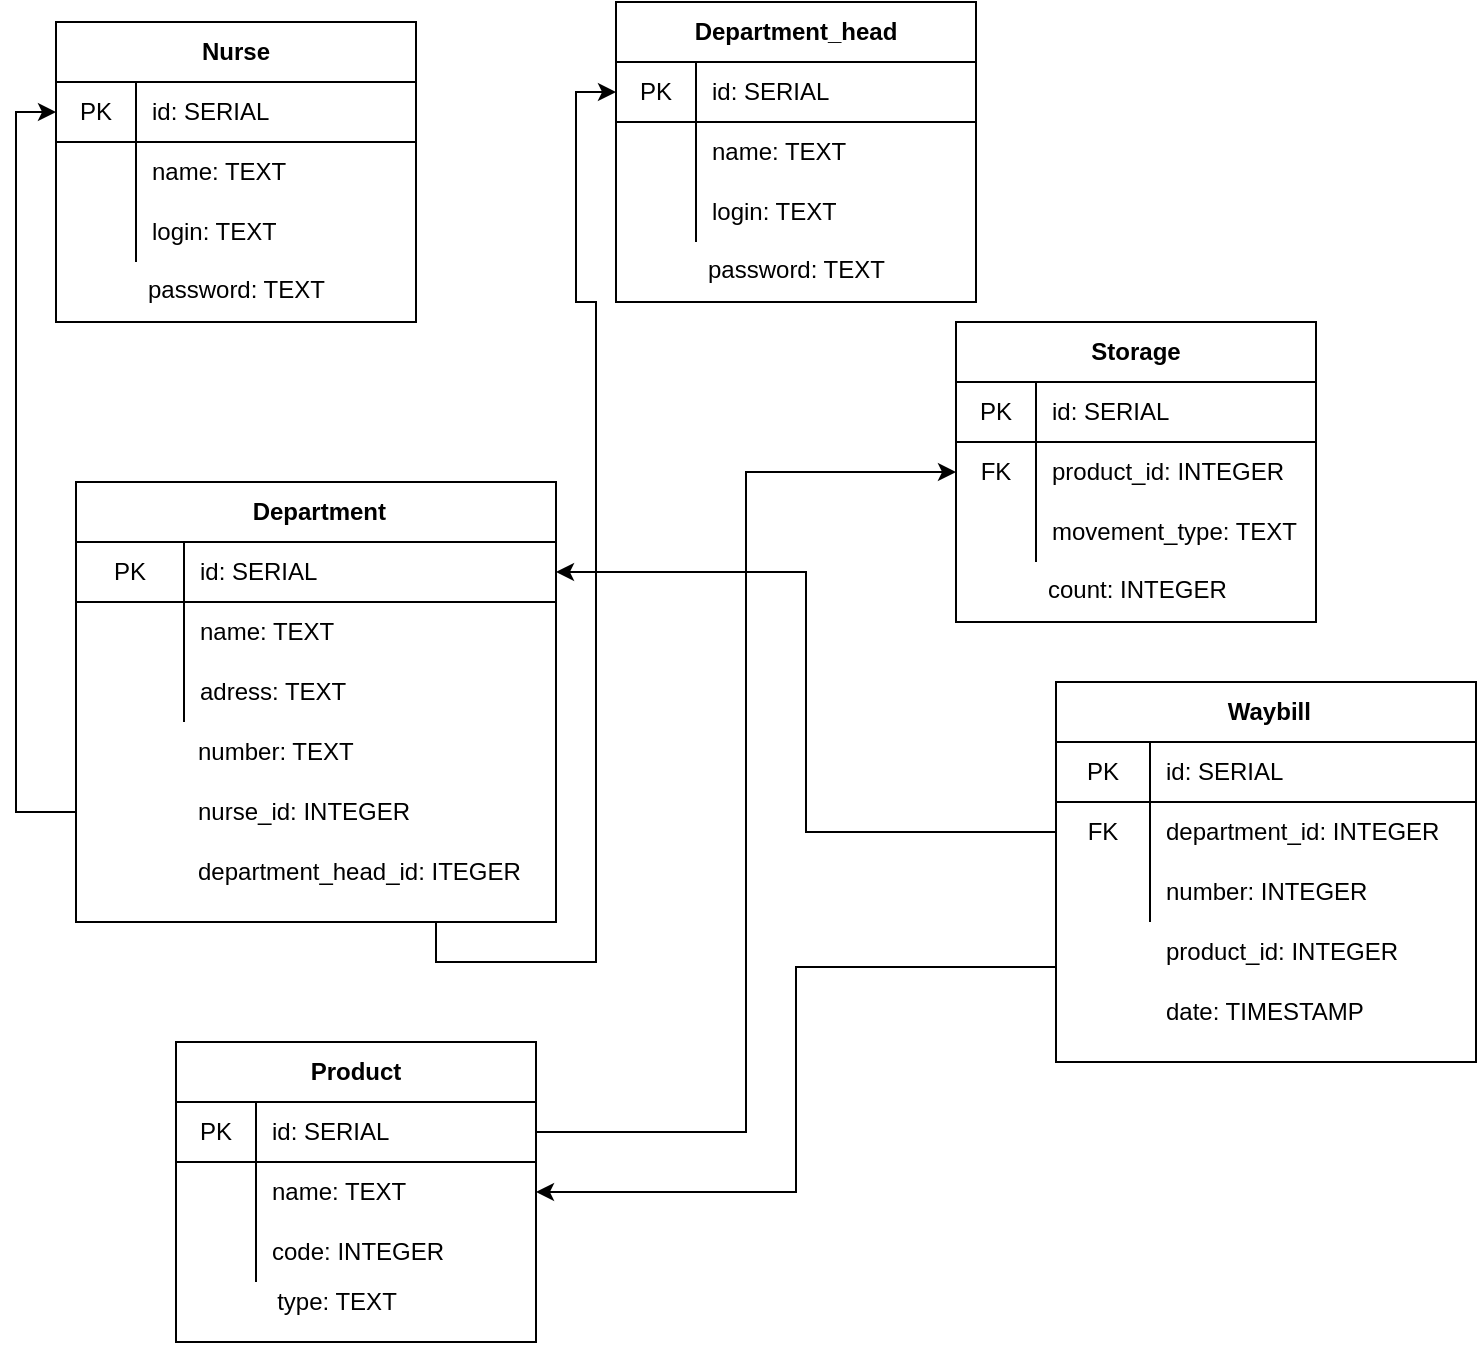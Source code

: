 <mxfile version="14.1.9" type="github">
  <diagram id="KguO-HYiw2e8zBTugsg_" name="Страница 1">
    <mxGraphModel dx="946" dy="645" grid="1" gridSize="10" guides="1" tooltips="1" connect="1" arrows="1" fold="1" page="1" pageScale="1" pageWidth="827" pageHeight="1169" math="0" shadow="0">
      <root>
        <mxCell id="0" />
        <mxCell id="1" parent="0" />
        <mxCell id="tPiVp-EfuXoKE001sh_u-19" value="" style="group" vertex="1" connectable="0" parent="1">
          <mxGeometry x="80" y="80" width="180" height="150" as="geometry" />
        </mxCell>
        <mxCell id="tPiVp-EfuXoKE001sh_u-8" value="Nurse" style="shape=table;html=1;whiteSpace=wrap;startSize=30;container=1;collapsible=0;childLayout=tableLayout;fixedRows=1;rowLines=0;fontStyle=1;align=center;" vertex="1" parent="tPiVp-EfuXoKE001sh_u-19">
          <mxGeometry width="180" height="150" as="geometry" />
        </mxCell>
        <mxCell id="tPiVp-EfuXoKE001sh_u-9" value="" style="shape=partialRectangle;html=1;whiteSpace=wrap;collapsible=0;dropTarget=0;pointerEvents=0;fillColor=none;top=0;left=0;bottom=1;right=0;points=[[0,0.5],[1,0.5]];portConstraint=eastwest;" vertex="1" parent="tPiVp-EfuXoKE001sh_u-8">
          <mxGeometry y="30" width="180" height="30" as="geometry" />
        </mxCell>
        <mxCell id="tPiVp-EfuXoKE001sh_u-10" value="PK" style="shape=partialRectangle;html=1;whiteSpace=wrap;connectable=0;fillColor=none;top=0;left=0;bottom=0;right=0;overflow=hidden;" vertex="1" parent="tPiVp-EfuXoKE001sh_u-9">
          <mxGeometry width="40" height="30" as="geometry" />
        </mxCell>
        <mxCell id="tPiVp-EfuXoKE001sh_u-11" value="id: SERIAL" style="shape=partialRectangle;html=1;whiteSpace=wrap;connectable=0;fillColor=none;top=0;left=0;bottom=0;right=0;align=left;spacingLeft=6;overflow=hidden;" vertex="1" parent="tPiVp-EfuXoKE001sh_u-9">
          <mxGeometry x="40" width="140" height="30" as="geometry" />
        </mxCell>
        <mxCell id="tPiVp-EfuXoKE001sh_u-12" value="" style="shape=partialRectangle;html=1;whiteSpace=wrap;collapsible=0;dropTarget=0;pointerEvents=0;fillColor=none;top=0;left=0;bottom=0;right=0;points=[[0,0.5],[1,0.5]];portConstraint=eastwest;" vertex="1" parent="tPiVp-EfuXoKE001sh_u-8">
          <mxGeometry y="60" width="180" height="30" as="geometry" />
        </mxCell>
        <mxCell id="tPiVp-EfuXoKE001sh_u-13" value="" style="shape=partialRectangle;html=1;whiteSpace=wrap;connectable=0;fillColor=none;top=0;left=0;bottom=0;right=0;overflow=hidden;" vertex="1" parent="tPiVp-EfuXoKE001sh_u-12">
          <mxGeometry width="40" height="30" as="geometry" />
        </mxCell>
        <mxCell id="tPiVp-EfuXoKE001sh_u-14" value="name: TEXT" style="shape=partialRectangle;html=1;whiteSpace=wrap;connectable=0;fillColor=none;top=0;left=0;bottom=0;right=0;align=left;spacingLeft=6;overflow=hidden;" vertex="1" parent="tPiVp-EfuXoKE001sh_u-12">
          <mxGeometry x="40" width="140" height="30" as="geometry" />
        </mxCell>
        <mxCell id="tPiVp-EfuXoKE001sh_u-15" value="" style="shape=partialRectangle;html=1;whiteSpace=wrap;collapsible=0;dropTarget=0;pointerEvents=0;fillColor=none;top=0;left=0;bottom=0;right=0;points=[[0,0.5],[1,0.5]];portConstraint=eastwest;" vertex="1" parent="tPiVp-EfuXoKE001sh_u-8">
          <mxGeometry y="90" width="180" height="30" as="geometry" />
        </mxCell>
        <mxCell id="tPiVp-EfuXoKE001sh_u-16" value="" style="shape=partialRectangle;html=1;whiteSpace=wrap;connectable=0;fillColor=none;top=0;left=0;bottom=0;right=0;overflow=hidden;" vertex="1" parent="tPiVp-EfuXoKE001sh_u-15">
          <mxGeometry width="40" height="30" as="geometry" />
        </mxCell>
        <mxCell id="tPiVp-EfuXoKE001sh_u-17" value="login: TEXT" style="shape=partialRectangle;html=1;whiteSpace=wrap;connectable=0;fillColor=none;top=0;left=0;bottom=0;right=0;align=left;spacingLeft=6;overflow=hidden;" vertex="1" parent="tPiVp-EfuXoKE001sh_u-15">
          <mxGeometry x="40" width="140" height="30" as="geometry" />
        </mxCell>
        <mxCell id="tPiVp-EfuXoKE001sh_u-18" value="password: TEXT" style="text;strokeColor=none;fillColor=none;align=left;verticalAlign=top;spacingLeft=4;spacingRight=4;overflow=hidden;rotatable=0;points=[[0,0.5],[1,0.5]];portConstraint=eastwest;" vertex="1" parent="tPiVp-EfuXoKE001sh_u-19">
          <mxGeometry x="40" y="120" width="120" height="26" as="geometry" />
        </mxCell>
        <mxCell id="tPiVp-EfuXoKE001sh_u-31" value="" style="group" vertex="1" connectable="0" parent="1">
          <mxGeometry x="360" y="70" width="180" height="150" as="geometry" />
        </mxCell>
        <mxCell id="tPiVp-EfuXoKE001sh_u-20" value="Department_head" style="shape=table;html=1;whiteSpace=wrap;startSize=30;container=1;collapsible=0;childLayout=tableLayout;fixedRows=1;rowLines=0;fontStyle=1;align=center;" vertex="1" parent="tPiVp-EfuXoKE001sh_u-31">
          <mxGeometry width="180" height="150" as="geometry" />
        </mxCell>
        <mxCell id="tPiVp-EfuXoKE001sh_u-21" value="" style="shape=partialRectangle;html=1;whiteSpace=wrap;collapsible=0;dropTarget=0;pointerEvents=0;fillColor=none;top=0;left=0;bottom=1;right=0;points=[[0,0.5],[1,0.5]];portConstraint=eastwest;" vertex="1" parent="tPiVp-EfuXoKE001sh_u-20">
          <mxGeometry y="30" width="180" height="30" as="geometry" />
        </mxCell>
        <mxCell id="tPiVp-EfuXoKE001sh_u-22" value="PK" style="shape=partialRectangle;html=1;whiteSpace=wrap;connectable=0;fillColor=none;top=0;left=0;bottom=0;right=0;overflow=hidden;" vertex="1" parent="tPiVp-EfuXoKE001sh_u-21">
          <mxGeometry width="40" height="30" as="geometry" />
        </mxCell>
        <mxCell id="tPiVp-EfuXoKE001sh_u-23" value="id: SERIAL" style="shape=partialRectangle;html=1;whiteSpace=wrap;connectable=0;fillColor=none;top=0;left=0;bottom=0;right=0;align=left;spacingLeft=6;overflow=hidden;" vertex="1" parent="tPiVp-EfuXoKE001sh_u-21">
          <mxGeometry x="40" width="140" height="30" as="geometry" />
        </mxCell>
        <mxCell id="tPiVp-EfuXoKE001sh_u-24" value="" style="shape=partialRectangle;html=1;whiteSpace=wrap;collapsible=0;dropTarget=0;pointerEvents=0;fillColor=none;top=0;left=0;bottom=0;right=0;points=[[0,0.5],[1,0.5]];portConstraint=eastwest;" vertex="1" parent="tPiVp-EfuXoKE001sh_u-20">
          <mxGeometry y="60" width="180" height="30" as="geometry" />
        </mxCell>
        <mxCell id="tPiVp-EfuXoKE001sh_u-25" value="" style="shape=partialRectangle;html=1;whiteSpace=wrap;connectable=0;fillColor=none;top=0;left=0;bottom=0;right=0;overflow=hidden;" vertex="1" parent="tPiVp-EfuXoKE001sh_u-24">
          <mxGeometry width="40" height="30" as="geometry" />
        </mxCell>
        <mxCell id="tPiVp-EfuXoKE001sh_u-26" value="name: TEXT" style="shape=partialRectangle;html=1;whiteSpace=wrap;connectable=0;fillColor=none;top=0;left=0;bottom=0;right=0;align=left;spacingLeft=6;overflow=hidden;" vertex="1" parent="tPiVp-EfuXoKE001sh_u-24">
          <mxGeometry x="40" width="140" height="30" as="geometry" />
        </mxCell>
        <mxCell id="tPiVp-EfuXoKE001sh_u-27" value="" style="shape=partialRectangle;html=1;whiteSpace=wrap;collapsible=0;dropTarget=0;pointerEvents=0;fillColor=none;top=0;left=0;bottom=0;right=0;points=[[0,0.5],[1,0.5]];portConstraint=eastwest;" vertex="1" parent="tPiVp-EfuXoKE001sh_u-20">
          <mxGeometry y="90" width="180" height="30" as="geometry" />
        </mxCell>
        <mxCell id="tPiVp-EfuXoKE001sh_u-28" value="" style="shape=partialRectangle;html=1;whiteSpace=wrap;connectable=0;fillColor=none;top=0;left=0;bottom=0;right=0;overflow=hidden;" vertex="1" parent="tPiVp-EfuXoKE001sh_u-27">
          <mxGeometry width="40" height="30" as="geometry" />
        </mxCell>
        <mxCell id="tPiVp-EfuXoKE001sh_u-29" value="login: TEXT" style="shape=partialRectangle;html=1;whiteSpace=wrap;connectable=0;fillColor=none;top=0;left=0;bottom=0;right=0;align=left;spacingLeft=6;overflow=hidden;" vertex="1" parent="tPiVp-EfuXoKE001sh_u-27">
          <mxGeometry x="40" width="140" height="30" as="geometry" />
        </mxCell>
        <mxCell id="tPiVp-EfuXoKE001sh_u-30" value="password: TEXT" style="text;strokeColor=none;fillColor=none;align=left;verticalAlign=top;spacingLeft=4;spacingRight=4;overflow=hidden;rotatable=0;points=[[0,0.5],[1,0.5]];portConstraint=eastwest;" vertex="1" parent="tPiVp-EfuXoKE001sh_u-31">
          <mxGeometry x="40" y="120" width="100" height="26" as="geometry" />
        </mxCell>
        <mxCell id="tPiVp-EfuXoKE001sh_u-53" value="" style="group" vertex="1" connectable="0" parent="1">
          <mxGeometry x="140" y="590" width="180" height="150" as="geometry" />
        </mxCell>
        <mxCell id="tPiVp-EfuXoKE001sh_u-42" value="Product" style="shape=table;html=1;whiteSpace=wrap;startSize=30;container=1;collapsible=0;childLayout=tableLayout;fixedRows=1;rowLines=0;fontStyle=1;align=center;" vertex="1" parent="tPiVp-EfuXoKE001sh_u-53">
          <mxGeometry width="180" height="150" as="geometry" />
        </mxCell>
        <mxCell id="tPiVp-EfuXoKE001sh_u-43" value="" style="shape=partialRectangle;html=1;whiteSpace=wrap;collapsible=0;dropTarget=0;pointerEvents=0;fillColor=none;top=0;left=0;bottom=1;right=0;points=[[0,0.5],[1,0.5]];portConstraint=eastwest;" vertex="1" parent="tPiVp-EfuXoKE001sh_u-42">
          <mxGeometry y="30" width="180" height="30" as="geometry" />
        </mxCell>
        <mxCell id="tPiVp-EfuXoKE001sh_u-44" value="PK" style="shape=partialRectangle;html=1;whiteSpace=wrap;connectable=0;fillColor=none;top=0;left=0;bottom=0;right=0;overflow=hidden;" vertex="1" parent="tPiVp-EfuXoKE001sh_u-43">
          <mxGeometry width="40" height="30" as="geometry" />
        </mxCell>
        <mxCell id="tPiVp-EfuXoKE001sh_u-45" value="id: SERIAL" style="shape=partialRectangle;html=1;whiteSpace=wrap;connectable=0;fillColor=none;top=0;left=0;bottom=0;right=0;align=left;spacingLeft=6;overflow=hidden;" vertex="1" parent="tPiVp-EfuXoKE001sh_u-43">
          <mxGeometry x="40" width="140" height="30" as="geometry" />
        </mxCell>
        <mxCell id="tPiVp-EfuXoKE001sh_u-46" value="" style="shape=partialRectangle;html=1;whiteSpace=wrap;collapsible=0;dropTarget=0;pointerEvents=0;fillColor=none;top=0;left=0;bottom=0;right=0;points=[[0,0.5],[1,0.5]];portConstraint=eastwest;" vertex="1" parent="tPiVp-EfuXoKE001sh_u-42">
          <mxGeometry y="60" width="180" height="30" as="geometry" />
        </mxCell>
        <mxCell id="tPiVp-EfuXoKE001sh_u-47" value="" style="shape=partialRectangle;html=1;whiteSpace=wrap;connectable=0;fillColor=none;top=0;left=0;bottom=0;right=0;overflow=hidden;" vertex="1" parent="tPiVp-EfuXoKE001sh_u-46">
          <mxGeometry width="40" height="30" as="geometry" />
        </mxCell>
        <mxCell id="tPiVp-EfuXoKE001sh_u-48" value="name: TEXT" style="shape=partialRectangle;html=1;whiteSpace=wrap;connectable=0;fillColor=none;top=0;left=0;bottom=0;right=0;align=left;spacingLeft=6;overflow=hidden;" vertex="1" parent="tPiVp-EfuXoKE001sh_u-46">
          <mxGeometry x="40" width="140" height="30" as="geometry" />
        </mxCell>
        <mxCell id="tPiVp-EfuXoKE001sh_u-49" value="" style="shape=partialRectangle;html=1;whiteSpace=wrap;collapsible=0;dropTarget=0;pointerEvents=0;fillColor=none;top=0;left=0;bottom=0;right=0;points=[[0,0.5],[1,0.5]];portConstraint=eastwest;" vertex="1" parent="tPiVp-EfuXoKE001sh_u-42">
          <mxGeometry y="90" width="180" height="30" as="geometry" />
        </mxCell>
        <mxCell id="tPiVp-EfuXoKE001sh_u-50" value="" style="shape=partialRectangle;html=1;whiteSpace=wrap;connectable=0;fillColor=none;top=0;left=0;bottom=0;right=0;overflow=hidden;" vertex="1" parent="tPiVp-EfuXoKE001sh_u-49">
          <mxGeometry width="40" height="30" as="geometry" />
        </mxCell>
        <mxCell id="tPiVp-EfuXoKE001sh_u-51" value="code: INTEGER" style="shape=partialRectangle;html=1;whiteSpace=wrap;connectable=0;fillColor=none;top=0;left=0;bottom=0;right=0;align=left;spacingLeft=6;overflow=hidden;" vertex="1" parent="tPiVp-EfuXoKE001sh_u-49">
          <mxGeometry x="40" width="140" height="30" as="geometry" />
        </mxCell>
        <mxCell id="tPiVp-EfuXoKE001sh_u-52" value="type: TEXT" style="text;html=1;align=center;verticalAlign=middle;resizable=0;points=[];autosize=1;" vertex="1" parent="tPiVp-EfuXoKE001sh_u-53">
          <mxGeometry x="40" y="120" width="80" height="20" as="geometry" />
        </mxCell>
        <mxCell id="tPiVp-EfuXoKE001sh_u-54" style="edgeStyle=orthogonalEdgeStyle;rounded=0;orthogonalLoop=1;jettySize=auto;html=1;exitX=1;exitY=0.5;exitDx=0;exitDy=0;entryX=0;entryY=0.5;entryDx=0;entryDy=0;" edge="1" parent="1" source="tPiVp-EfuXoKE001sh_u-43" target="tPiVp-EfuXoKE001sh_u-36">
          <mxGeometry relative="1" as="geometry" />
        </mxCell>
        <mxCell id="tPiVp-EfuXoKE001sh_u-56" value="" style="group" vertex="1" connectable="0" parent="1">
          <mxGeometry x="530" y="230" width="180" height="150" as="geometry" />
        </mxCell>
        <mxCell id="tPiVp-EfuXoKE001sh_u-32" value="Storage" style="shape=table;html=1;whiteSpace=wrap;startSize=30;container=1;collapsible=0;childLayout=tableLayout;fixedRows=1;rowLines=0;fontStyle=1;align=center;" vertex="1" parent="tPiVp-EfuXoKE001sh_u-56">
          <mxGeometry width="180" height="150" as="geometry" />
        </mxCell>
        <mxCell id="tPiVp-EfuXoKE001sh_u-33" value="" style="shape=partialRectangle;html=1;whiteSpace=wrap;collapsible=0;dropTarget=0;pointerEvents=0;fillColor=none;top=0;left=0;bottom=1;right=0;points=[[0,0.5],[1,0.5]];portConstraint=eastwest;" vertex="1" parent="tPiVp-EfuXoKE001sh_u-32">
          <mxGeometry y="30" width="180" height="30" as="geometry" />
        </mxCell>
        <mxCell id="tPiVp-EfuXoKE001sh_u-34" value="PK" style="shape=partialRectangle;html=1;whiteSpace=wrap;connectable=0;fillColor=none;top=0;left=0;bottom=0;right=0;overflow=hidden;" vertex="1" parent="tPiVp-EfuXoKE001sh_u-33">
          <mxGeometry width="40" height="30" as="geometry" />
        </mxCell>
        <mxCell id="tPiVp-EfuXoKE001sh_u-35" value="id: SERIAL" style="shape=partialRectangle;html=1;whiteSpace=wrap;connectable=0;fillColor=none;top=0;left=0;bottom=0;right=0;align=left;spacingLeft=6;overflow=hidden;" vertex="1" parent="tPiVp-EfuXoKE001sh_u-33">
          <mxGeometry x="40" width="140" height="30" as="geometry" />
        </mxCell>
        <mxCell id="tPiVp-EfuXoKE001sh_u-36" value="" style="shape=partialRectangle;html=1;whiteSpace=wrap;collapsible=0;dropTarget=0;pointerEvents=0;fillColor=none;top=0;left=0;bottom=0;right=0;points=[[0,0.5],[1,0.5]];portConstraint=eastwest;" vertex="1" parent="tPiVp-EfuXoKE001sh_u-32">
          <mxGeometry y="60" width="180" height="30" as="geometry" />
        </mxCell>
        <mxCell id="tPiVp-EfuXoKE001sh_u-37" value="FK" style="shape=partialRectangle;html=1;whiteSpace=wrap;connectable=0;fillColor=none;top=0;left=0;bottom=0;right=0;overflow=hidden;" vertex="1" parent="tPiVp-EfuXoKE001sh_u-36">
          <mxGeometry width="40" height="30" as="geometry" />
        </mxCell>
        <mxCell id="tPiVp-EfuXoKE001sh_u-38" value="product_id: INTEGER" style="shape=partialRectangle;html=1;whiteSpace=wrap;connectable=0;fillColor=none;top=0;left=0;bottom=0;right=0;align=left;spacingLeft=6;overflow=hidden;" vertex="1" parent="tPiVp-EfuXoKE001sh_u-36">
          <mxGeometry x="40" width="140" height="30" as="geometry" />
        </mxCell>
        <mxCell id="tPiVp-EfuXoKE001sh_u-39" value="" style="shape=partialRectangle;html=1;whiteSpace=wrap;collapsible=0;dropTarget=0;pointerEvents=0;fillColor=none;top=0;left=0;bottom=0;right=0;points=[[0,0.5],[1,0.5]];portConstraint=eastwest;" vertex="1" parent="tPiVp-EfuXoKE001sh_u-32">
          <mxGeometry y="90" width="180" height="30" as="geometry" />
        </mxCell>
        <mxCell id="tPiVp-EfuXoKE001sh_u-40" value="" style="shape=partialRectangle;html=1;whiteSpace=wrap;connectable=0;fillColor=none;top=0;left=0;bottom=0;right=0;overflow=hidden;" vertex="1" parent="tPiVp-EfuXoKE001sh_u-39">
          <mxGeometry width="40" height="30" as="geometry" />
        </mxCell>
        <mxCell id="tPiVp-EfuXoKE001sh_u-41" value="movement_type: TEXT" style="shape=partialRectangle;html=1;whiteSpace=wrap;connectable=0;fillColor=none;top=0;left=0;bottom=0;right=0;align=left;spacingLeft=6;overflow=hidden;" vertex="1" parent="tPiVp-EfuXoKE001sh_u-39">
          <mxGeometry x="40" width="140" height="30" as="geometry" />
        </mxCell>
        <mxCell id="tPiVp-EfuXoKE001sh_u-55" value="count: INTEGER" style="text;strokeColor=none;fillColor=none;align=left;verticalAlign=top;spacingLeft=4;spacingRight=4;overflow=hidden;rotatable=0;points=[[0,0.5],[1,0.5]];portConstraint=eastwest;" vertex="1" parent="tPiVp-EfuXoKE001sh_u-56">
          <mxGeometry x="40" y="120" width="130" height="26" as="geometry" />
        </mxCell>
        <mxCell id="tPiVp-EfuXoKE001sh_u-80" value="" style="group" vertex="1" connectable="0" parent="1">
          <mxGeometry x="90" y="310" width="240" height="220" as="geometry" />
        </mxCell>
        <mxCell id="tPiVp-EfuXoKE001sh_u-67" value="&amp;nbsp;Department" style="shape=table;html=1;whiteSpace=wrap;startSize=30;container=1;collapsible=0;childLayout=tableLayout;fixedRows=1;rowLines=0;fontStyle=1;align=center;" vertex="1" parent="tPiVp-EfuXoKE001sh_u-80">
          <mxGeometry width="240" height="220" as="geometry" />
        </mxCell>
        <mxCell id="tPiVp-EfuXoKE001sh_u-68" value="" style="shape=partialRectangle;html=1;whiteSpace=wrap;collapsible=0;dropTarget=0;pointerEvents=0;fillColor=none;top=0;left=0;bottom=1;right=0;points=[[0,0.5],[1,0.5]];portConstraint=eastwest;" vertex="1" parent="tPiVp-EfuXoKE001sh_u-67">
          <mxGeometry y="30" width="240" height="30" as="geometry" />
        </mxCell>
        <mxCell id="tPiVp-EfuXoKE001sh_u-69" value="PK" style="shape=partialRectangle;html=1;whiteSpace=wrap;connectable=0;fillColor=none;top=0;left=0;bottom=0;right=0;overflow=hidden;" vertex="1" parent="tPiVp-EfuXoKE001sh_u-68">
          <mxGeometry width="54" height="30" as="geometry" />
        </mxCell>
        <mxCell id="tPiVp-EfuXoKE001sh_u-70" value="id: SERIAL" style="shape=partialRectangle;html=1;whiteSpace=wrap;connectable=0;fillColor=none;top=0;left=0;bottom=0;right=0;align=left;spacingLeft=6;overflow=hidden;" vertex="1" parent="tPiVp-EfuXoKE001sh_u-68">
          <mxGeometry x="54" width="186" height="30" as="geometry" />
        </mxCell>
        <mxCell id="tPiVp-EfuXoKE001sh_u-71" value="" style="shape=partialRectangle;html=1;whiteSpace=wrap;collapsible=0;dropTarget=0;pointerEvents=0;fillColor=none;top=0;left=0;bottom=0;right=0;points=[[0,0.5],[1,0.5]];portConstraint=eastwest;" vertex="1" parent="tPiVp-EfuXoKE001sh_u-67">
          <mxGeometry y="60" width="240" height="30" as="geometry" />
        </mxCell>
        <mxCell id="tPiVp-EfuXoKE001sh_u-72" value="" style="shape=partialRectangle;html=1;whiteSpace=wrap;connectable=0;fillColor=none;top=0;left=0;bottom=0;right=0;overflow=hidden;" vertex="1" parent="tPiVp-EfuXoKE001sh_u-71">
          <mxGeometry width="54" height="30" as="geometry" />
        </mxCell>
        <mxCell id="tPiVp-EfuXoKE001sh_u-73" value="name: TEXT" style="shape=partialRectangle;html=1;whiteSpace=wrap;connectable=0;fillColor=none;top=0;left=0;bottom=0;right=0;align=left;spacingLeft=6;overflow=hidden;" vertex="1" parent="tPiVp-EfuXoKE001sh_u-71">
          <mxGeometry x="54" width="186" height="30" as="geometry" />
        </mxCell>
        <mxCell id="tPiVp-EfuXoKE001sh_u-74" value="" style="shape=partialRectangle;html=1;whiteSpace=wrap;collapsible=0;dropTarget=0;pointerEvents=0;fillColor=none;top=0;left=0;bottom=0;right=0;points=[[0,0.5],[1,0.5]];portConstraint=eastwest;" vertex="1" parent="tPiVp-EfuXoKE001sh_u-67">
          <mxGeometry y="90" width="240" height="30" as="geometry" />
        </mxCell>
        <mxCell id="tPiVp-EfuXoKE001sh_u-75" value="" style="shape=partialRectangle;html=1;whiteSpace=wrap;connectable=0;fillColor=none;top=0;left=0;bottom=0;right=0;overflow=hidden;" vertex="1" parent="tPiVp-EfuXoKE001sh_u-74">
          <mxGeometry width="54" height="30" as="geometry" />
        </mxCell>
        <mxCell id="tPiVp-EfuXoKE001sh_u-76" value="adress: TEXT" style="shape=partialRectangle;html=1;whiteSpace=wrap;connectable=0;fillColor=none;top=0;left=0;bottom=0;right=0;align=left;spacingLeft=6;overflow=hidden;" vertex="1" parent="tPiVp-EfuXoKE001sh_u-74">
          <mxGeometry x="54" width="186" height="30" as="geometry" />
        </mxCell>
        <mxCell id="tPiVp-EfuXoKE001sh_u-77" value="number: TEXT" style="shape=partialRectangle;html=1;whiteSpace=wrap;connectable=0;fillColor=none;top=0;left=0;bottom=0;right=0;align=left;spacingLeft=6;overflow=hidden;" vertex="1" parent="tPiVp-EfuXoKE001sh_u-80">
          <mxGeometry x="53.333" y="120" width="186.667" height="30" as="geometry" />
        </mxCell>
        <mxCell id="tPiVp-EfuXoKE001sh_u-78" value="nurse_id: INTEGER&lt;span style=&quot;color: rgba(0 , 0 , 0 , 0) ; font-family: monospace ; font-size: 0px&quot;&gt;%3CmxGraphModel%3E%3Croot%3E%3CmxCell%20id%3D%220%22%2F%3E%3CmxCell%20id%3D%221%22%20parent%3D%220%22%2F%3E%3CmxCell%20id%3D%222%22%20value%3D%22adress%3A%20TEXT%22%20style%3D%22shape%3DpartialRectangle%3Bhtml%3D1%3BwhiteSpace%3Dwrap%3Bconnectable%3D0%3BfillColor%3Dnone%3Btop%3D0%3Bleft%3D0%3Bbottom%3D0%3Bright%3D0%3Balign%3Dleft%3BspacingLeft%3D6%3Boverflow%3Dhidden%3B%22%20vertex%3D%221%22%20parent%3D%221%22%3E%3CmxGeometry%20x%3D%22170%22%20y%3D%22640%22%20width%3D%22140%22%20height%3D%2230%22%20as%3D%22geometry%22%2F%3E%3C%2FmxCell%3E%3C%2Froot%3E%3C%2FmxGraphModel%3E&lt;/span&gt;" style="shape=partialRectangle;html=1;whiteSpace=wrap;connectable=0;fillColor=none;top=0;left=0;bottom=0;right=0;align=left;spacingLeft=6;overflow=hidden;" vertex="1" parent="tPiVp-EfuXoKE001sh_u-80">
          <mxGeometry x="53.333" y="150" width="186.667" height="30" as="geometry" />
        </mxCell>
        <mxCell id="tPiVp-EfuXoKE001sh_u-79" value="department_head_id: ITEGER" style="shape=partialRectangle;html=1;whiteSpace=wrap;connectable=0;fillColor=none;top=0;left=0;bottom=0;right=0;align=left;spacingLeft=6;overflow=hidden;" vertex="1" parent="tPiVp-EfuXoKE001sh_u-80">
          <mxGeometry x="53.333" y="180" width="186.667" height="30" as="geometry" />
        </mxCell>
        <mxCell id="tPiVp-EfuXoKE001sh_u-81" style="edgeStyle=orthogonalEdgeStyle;rounded=0;orthogonalLoop=1;jettySize=auto;html=1;exitX=0;exitY=0.75;exitDx=0;exitDy=0;entryX=0;entryY=0.5;entryDx=0;entryDy=0;" edge="1" parent="1" source="tPiVp-EfuXoKE001sh_u-67" target="tPiVp-EfuXoKE001sh_u-9">
          <mxGeometry relative="1" as="geometry" />
        </mxCell>
        <mxCell id="tPiVp-EfuXoKE001sh_u-82" style="edgeStyle=orthogonalEdgeStyle;rounded=0;orthogonalLoop=1;jettySize=auto;html=1;exitX=0.75;exitY=1;exitDx=0;exitDy=0;entryX=0;entryY=0.5;entryDx=0;entryDy=0;" edge="1" parent="1" source="tPiVp-EfuXoKE001sh_u-67" target="tPiVp-EfuXoKE001sh_u-21">
          <mxGeometry relative="1" as="geometry" />
        </mxCell>
        <mxCell id="tPiVp-EfuXoKE001sh_u-84" style="edgeStyle=orthogonalEdgeStyle;rounded=0;orthogonalLoop=1;jettySize=auto;html=1;exitX=0;exitY=0.5;exitDx=0;exitDy=0;entryX=1;entryY=0.5;entryDx=0;entryDy=0;" edge="1" parent="1" source="tPiVp-EfuXoKE001sh_u-61" target="tPiVp-EfuXoKE001sh_u-68">
          <mxGeometry relative="1" as="geometry" />
        </mxCell>
        <mxCell id="tPiVp-EfuXoKE001sh_u-89" value="" style="group" vertex="1" connectable="0" parent="1">
          <mxGeometry x="580" y="410" width="210" height="190" as="geometry" />
        </mxCell>
        <mxCell id="tPiVp-EfuXoKE001sh_u-57" value="&amp;nbsp;Waybill" style="shape=table;html=1;whiteSpace=wrap;startSize=30;container=1;collapsible=0;childLayout=tableLayout;fixedRows=1;rowLines=0;fontStyle=1;align=center;" vertex="1" parent="tPiVp-EfuXoKE001sh_u-89">
          <mxGeometry width="210" height="190" as="geometry" />
        </mxCell>
        <mxCell id="tPiVp-EfuXoKE001sh_u-58" value="" style="shape=partialRectangle;html=1;whiteSpace=wrap;collapsible=0;dropTarget=0;pointerEvents=0;fillColor=none;top=0;left=0;bottom=1;right=0;points=[[0,0.5],[1,0.5]];portConstraint=eastwest;" vertex="1" parent="tPiVp-EfuXoKE001sh_u-57">
          <mxGeometry y="30" width="210" height="30" as="geometry" />
        </mxCell>
        <mxCell id="tPiVp-EfuXoKE001sh_u-59" value="PK" style="shape=partialRectangle;html=1;whiteSpace=wrap;connectable=0;fillColor=none;top=0;left=0;bottom=0;right=0;overflow=hidden;" vertex="1" parent="tPiVp-EfuXoKE001sh_u-58">
          <mxGeometry width="47" height="30" as="geometry" />
        </mxCell>
        <mxCell id="tPiVp-EfuXoKE001sh_u-60" value="id: SERIAL" style="shape=partialRectangle;html=1;whiteSpace=wrap;connectable=0;fillColor=none;top=0;left=0;bottom=0;right=0;align=left;spacingLeft=6;overflow=hidden;" vertex="1" parent="tPiVp-EfuXoKE001sh_u-58">
          <mxGeometry x="47" width="163" height="30" as="geometry" />
        </mxCell>
        <mxCell id="tPiVp-EfuXoKE001sh_u-61" value="" style="shape=partialRectangle;html=1;whiteSpace=wrap;collapsible=0;dropTarget=0;pointerEvents=0;fillColor=none;top=0;left=0;bottom=0;right=0;points=[[0,0.5],[1,0.5]];portConstraint=eastwest;" vertex="1" parent="tPiVp-EfuXoKE001sh_u-57">
          <mxGeometry y="60" width="210" height="30" as="geometry" />
        </mxCell>
        <mxCell id="tPiVp-EfuXoKE001sh_u-62" value="FK" style="shape=partialRectangle;html=1;whiteSpace=wrap;connectable=0;fillColor=none;top=0;left=0;bottom=0;right=0;overflow=hidden;" vertex="1" parent="tPiVp-EfuXoKE001sh_u-61">
          <mxGeometry width="47" height="30" as="geometry" />
        </mxCell>
        <mxCell id="tPiVp-EfuXoKE001sh_u-63" value="department_id: INTEGER" style="shape=partialRectangle;html=1;whiteSpace=wrap;connectable=0;fillColor=none;top=0;left=0;bottom=0;right=0;align=left;spacingLeft=6;overflow=hidden;" vertex="1" parent="tPiVp-EfuXoKE001sh_u-61">
          <mxGeometry x="47" width="163" height="30" as="geometry" />
        </mxCell>
        <mxCell id="tPiVp-EfuXoKE001sh_u-64" value="" style="shape=partialRectangle;html=1;whiteSpace=wrap;collapsible=0;dropTarget=0;pointerEvents=0;fillColor=none;top=0;left=0;bottom=0;right=0;points=[[0,0.5],[1,0.5]];portConstraint=eastwest;" vertex="1" parent="tPiVp-EfuXoKE001sh_u-57">
          <mxGeometry y="90" width="210" height="30" as="geometry" />
        </mxCell>
        <mxCell id="tPiVp-EfuXoKE001sh_u-65" value="" style="shape=partialRectangle;html=1;whiteSpace=wrap;connectable=0;fillColor=none;top=0;left=0;bottom=0;right=0;overflow=hidden;" vertex="1" parent="tPiVp-EfuXoKE001sh_u-64">
          <mxGeometry width="47" height="30" as="geometry" />
        </mxCell>
        <mxCell id="tPiVp-EfuXoKE001sh_u-66" value="number: INTEGER" style="shape=partialRectangle;html=1;whiteSpace=wrap;connectable=0;fillColor=none;top=0;left=0;bottom=0;right=0;align=left;spacingLeft=6;overflow=hidden;" vertex="1" parent="tPiVp-EfuXoKE001sh_u-64">
          <mxGeometry x="47" width="163" height="30" as="geometry" />
        </mxCell>
        <mxCell id="tPiVp-EfuXoKE001sh_u-85" value="product_id: INTEGER" style="shape=partialRectangle;html=1;whiteSpace=wrap;connectable=0;fillColor=none;top=0;left=0;bottom=0;right=0;align=left;spacingLeft=6;overflow=hidden;" vertex="1" parent="tPiVp-EfuXoKE001sh_u-89">
          <mxGeometry x="47" y="120" width="163" height="30" as="geometry" />
        </mxCell>
        <mxCell id="tPiVp-EfuXoKE001sh_u-88" value="date: TIMESTAMP" style="shape=partialRectangle;html=1;whiteSpace=wrap;connectable=0;fillColor=none;top=0;left=0;bottom=0;right=0;align=left;spacingLeft=6;overflow=hidden;" vertex="1" parent="tPiVp-EfuXoKE001sh_u-89">
          <mxGeometry x="47" y="150" width="163" height="30" as="geometry" />
        </mxCell>
        <mxCell id="tPiVp-EfuXoKE001sh_u-90" style="edgeStyle=orthogonalEdgeStyle;rounded=0;orthogonalLoop=1;jettySize=auto;html=1;exitX=0;exitY=0.75;exitDx=0;exitDy=0;entryX=1;entryY=0.5;entryDx=0;entryDy=0;" edge="1" parent="1" source="tPiVp-EfuXoKE001sh_u-57" target="tPiVp-EfuXoKE001sh_u-46">
          <mxGeometry relative="1" as="geometry" />
        </mxCell>
      </root>
    </mxGraphModel>
  </diagram>
</mxfile>
